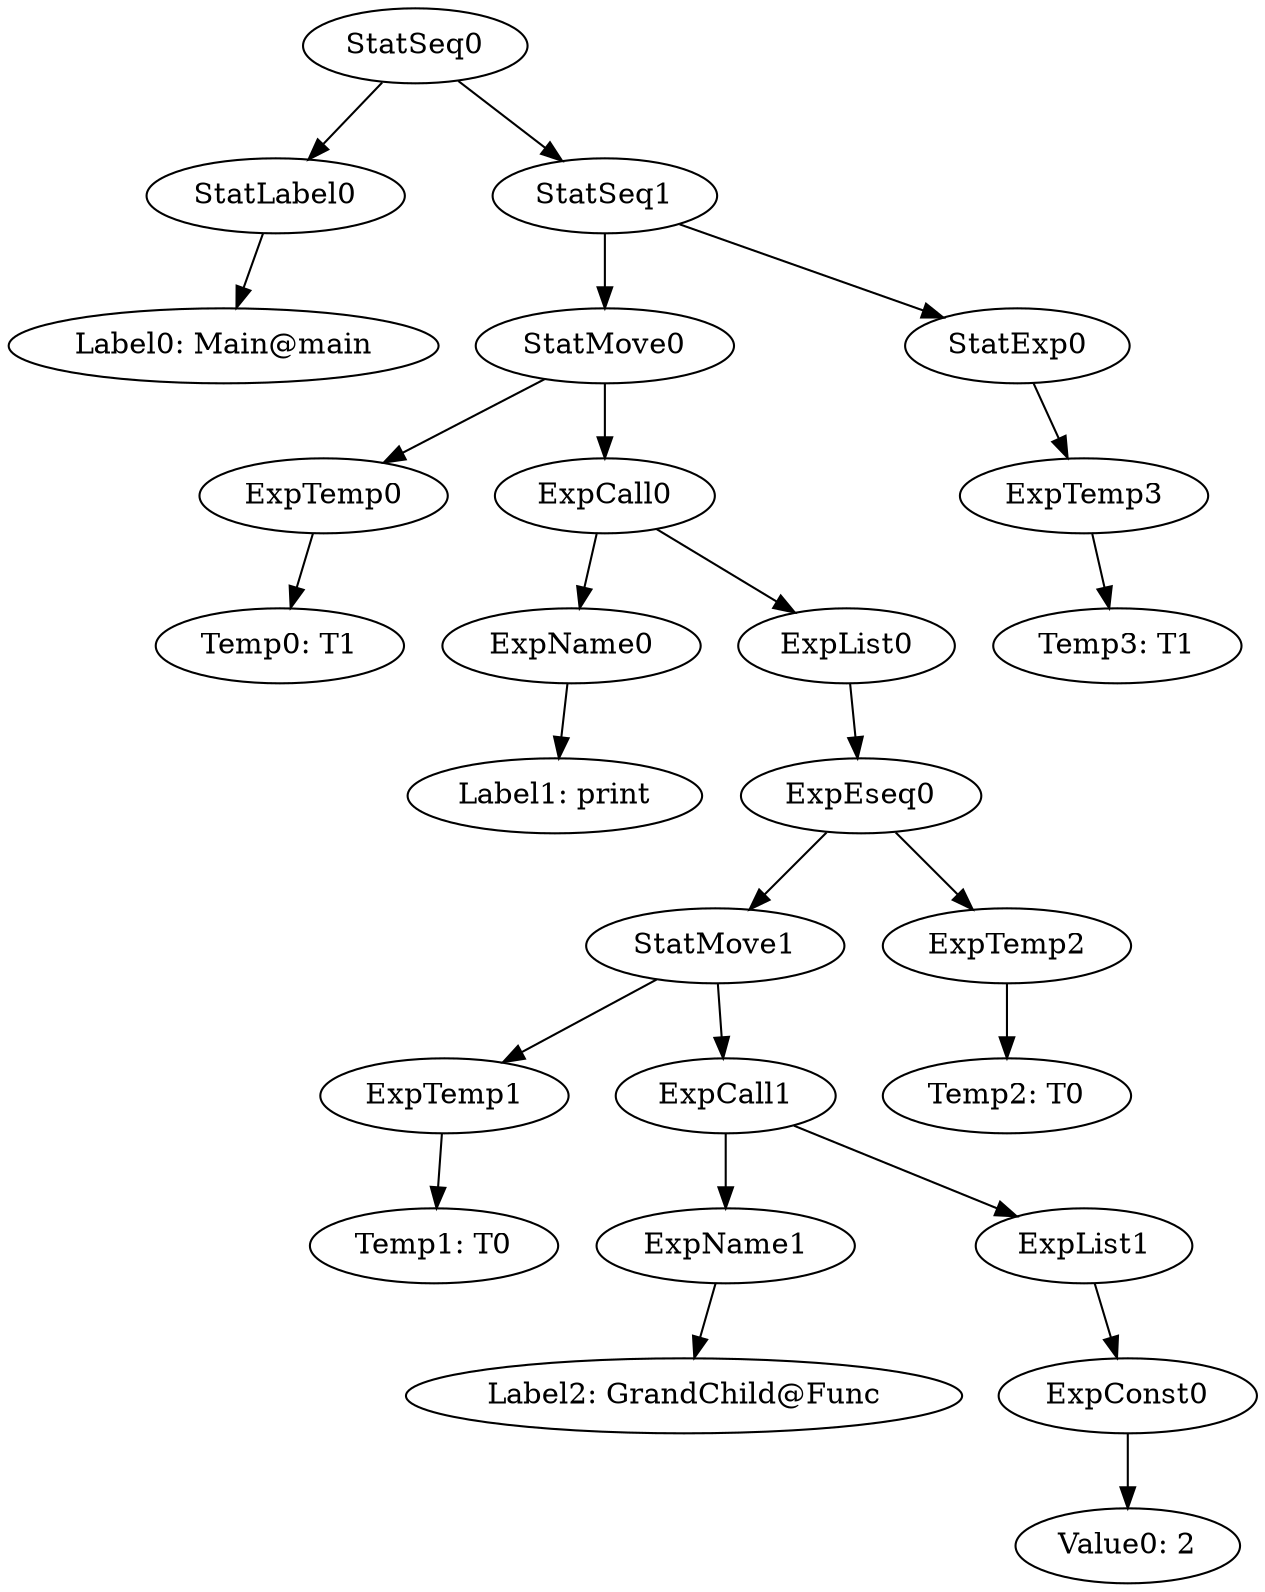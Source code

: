 digraph {
	ordering = out;
	ExpTemp2 -> "Temp2: T0";
	ExpEseq0 -> StatMove1;
	ExpEseq0 -> ExpTemp2;
	ExpConst0 -> "Value0: 2";
	StatMove0 -> ExpTemp0;
	StatMove0 -> ExpCall0;
	ExpList0 -> ExpEseq0;
	ExpCall1 -> ExpName1;
	ExpCall1 -> ExpList1;
	StatExp0 -> ExpTemp3;
	ExpTemp0 -> "Temp0: T1";
	ExpTemp3 -> "Temp3: T1";
	StatSeq0 -> StatLabel0;
	StatSeq0 -> StatSeq1;
	StatLabel0 -> "Label0: Main@main";
	ExpName0 -> "Label1: print";
	StatSeq1 -> StatMove0;
	StatSeq1 -> StatExp0;
	ExpCall0 -> ExpName0;
	ExpCall0 -> ExpList0;
	ExpTemp1 -> "Temp1: T0";
	ExpList1 -> ExpConst0;
	StatMove1 -> ExpTemp1;
	StatMove1 -> ExpCall1;
	ExpName1 -> "Label2: GrandChild@Func";
}

